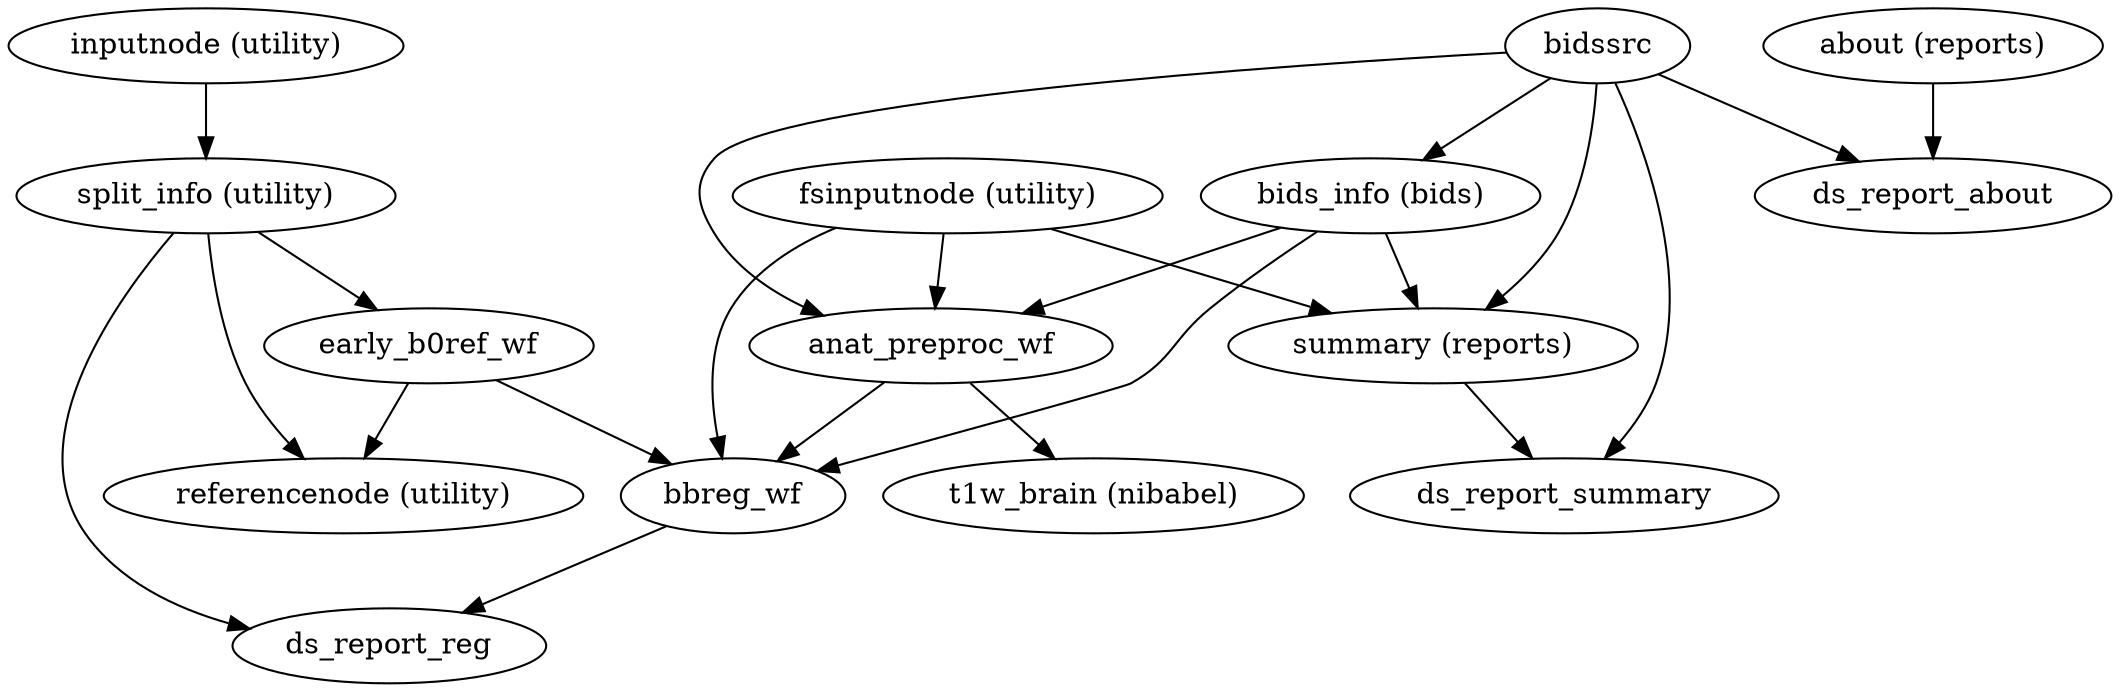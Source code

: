 strict digraph  {
"fsinputnode (utility)";
anat_preproc_wf;
"summary (reports)";
bbreg_wf;
"t1w_brain (nibabel)";
bidssrc;
"bids_info (bids)";
ds_report_summary;
ds_report_about;
"about (reports)";
"inputnode (utility)";
"split_info (utility)";
early_b0ref_wf;
"referencenode (utility)";
ds_report_reg;
"fsinputnode (utility)" -> anat_preproc_wf;
"fsinputnode (utility)" -> "summary (reports)";
"fsinputnode (utility)" -> bbreg_wf;
anat_preproc_wf -> "t1w_brain (nibabel)";
anat_preproc_wf -> bbreg_wf;
"summary (reports)" -> ds_report_summary;
bbreg_wf -> ds_report_reg;
bidssrc -> "bids_info (bids)";
bidssrc -> "summary (reports)";
bidssrc -> anat_preproc_wf;
bidssrc -> ds_report_summary;
bidssrc -> ds_report_about;
"bids_info (bids)" -> "summary (reports)";
"bids_info (bids)" -> anat_preproc_wf;
"bids_info (bids)" -> bbreg_wf;
"about (reports)" -> ds_report_about;
"inputnode (utility)" -> "split_info (utility)";
"split_info (utility)" -> early_b0ref_wf;
"split_info (utility)" -> "referencenode (utility)";
"split_info (utility)" -> ds_report_reg;
early_b0ref_wf -> "referencenode (utility)";
early_b0ref_wf -> bbreg_wf;
}
